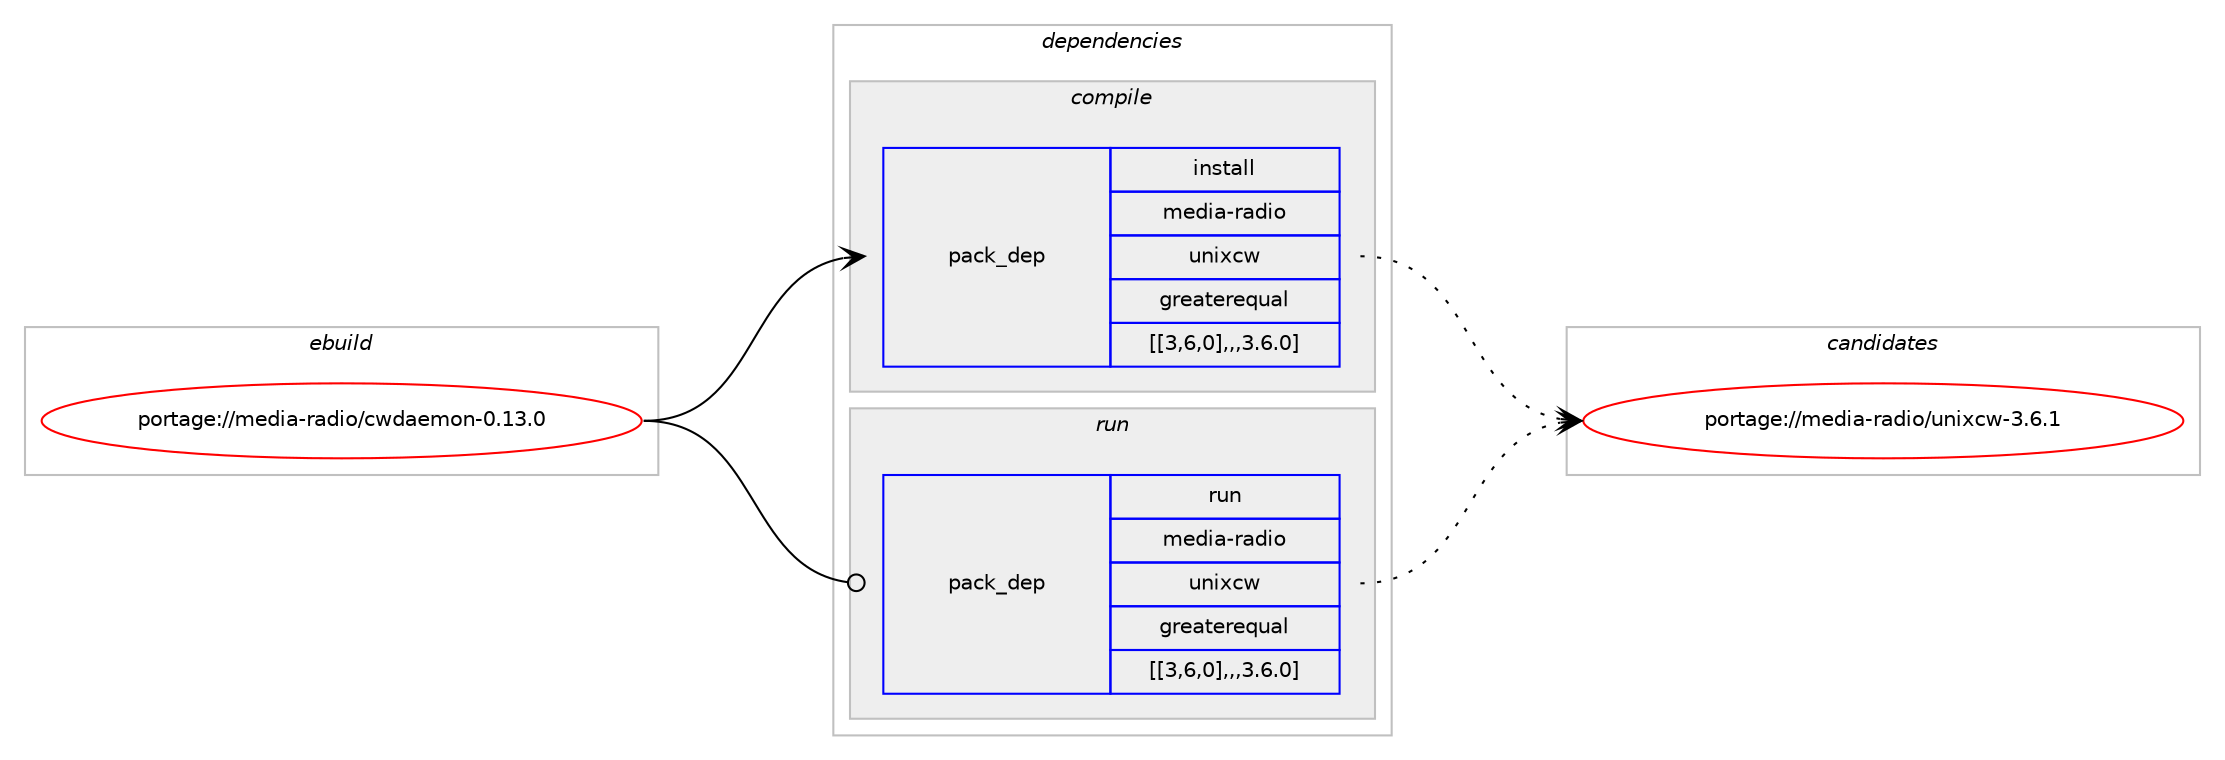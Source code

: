 digraph prolog {

# *************
# Graph options
# *************

newrank=true;
concentrate=true;
compound=true;
graph [rankdir=LR,fontname=Helvetica,fontsize=10,ranksep=1.5];#, ranksep=2.5, nodesep=0.2];
edge  [arrowhead=vee];
node  [fontname=Helvetica,fontsize=10];

# **********
# The ebuild
# **********

subgraph cluster_leftcol {
color=gray;
label=<<i>ebuild</i>>;
id [label="portage://media-radio/cwdaemon-0.13.0", color=red, width=4, href="../media-radio/cwdaemon-0.13.0.svg"];
}

# ****************
# The dependencies
# ****************

subgraph cluster_midcol {
color=gray;
label=<<i>dependencies</i>>;
subgraph cluster_compile {
fillcolor="#eeeeee";
style=filled;
label=<<i>compile</i>>;
subgraph pack242583 {
dependency327758 [label=<<TABLE BORDER="0" CELLBORDER="1" CELLSPACING="0" CELLPADDING="4" WIDTH="220"><TR><TD ROWSPAN="6" CELLPADDING="30">pack_dep</TD></TR><TR><TD WIDTH="110">install</TD></TR><TR><TD>media-radio</TD></TR><TR><TD>unixcw</TD></TR><TR><TD>greaterequal</TD></TR><TR><TD>[[3,6,0],,,3.6.0]</TD></TR></TABLE>>, shape=none, color=blue];
}
id:e -> dependency327758:w [weight=20,style="solid",arrowhead="vee"];
}
subgraph cluster_compileandrun {
fillcolor="#eeeeee";
style=filled;
label=<<i>compile and run</i>>;
}
subgraph cluster_run {
fillcolor="#eeeeee";
style=filled;
label=<<i>run</i>>;
subgraph pack242584 {
dependency327759 [label=<<TABLE BORDER="0" CELLBORDER="1" CELLSPACING="0" CELLPADDING="4" WIDTH="220"><TR><TD ROWSPAN="6" CELLPADDING="30">pack_dep</TD></TR><TR><TD WIDTH="110">run</TD></TR><TR><TD>media-radio</TD></TR><TR><TD>unixcw</TD></TR><TR><TD>greaterequal</TD></TR><TR><TD>[[3,6,0],,,3.6.0]</TD></TR></TABLE>>, shape=none, color=blue];
}
id:e -> dependency327759:w [weight=20,style="solid",arrowhead="odot"];
}
}

# **************
# The candidates
# **************

subgraph cluster_choices {
rank=same;
color=gray;
label=<<i>candidates</i>>;

subgraph choice242583 {
color=black;
nodesep=1;
choice1091011001059745114971001051114711711010512099119455146544649 [label="portage://media-radio/unixcw-3.6.1", color=red, width=4,href="../media-radio/unixcw-3.6.1.svg"];
dependency327758:e -> choice1091011001059745114971001051114711711010512099119455146544649:w [style=dotted,weight="100"];
}
subgraph choice242584 {
color=black;
nodesep=1;
choice1091011001059745114971001051114711711010512099119455146544649 [label="portage://media-radio/unixcw-3.6.1", color=red, width=4,href="../media-radio/unixcw-3.6.1.svg"];
dependency327759:e -> choice1091011001059745114971001051114711711010512099119455146544649:w [style=dotted,weight="100"];
}
}

}
